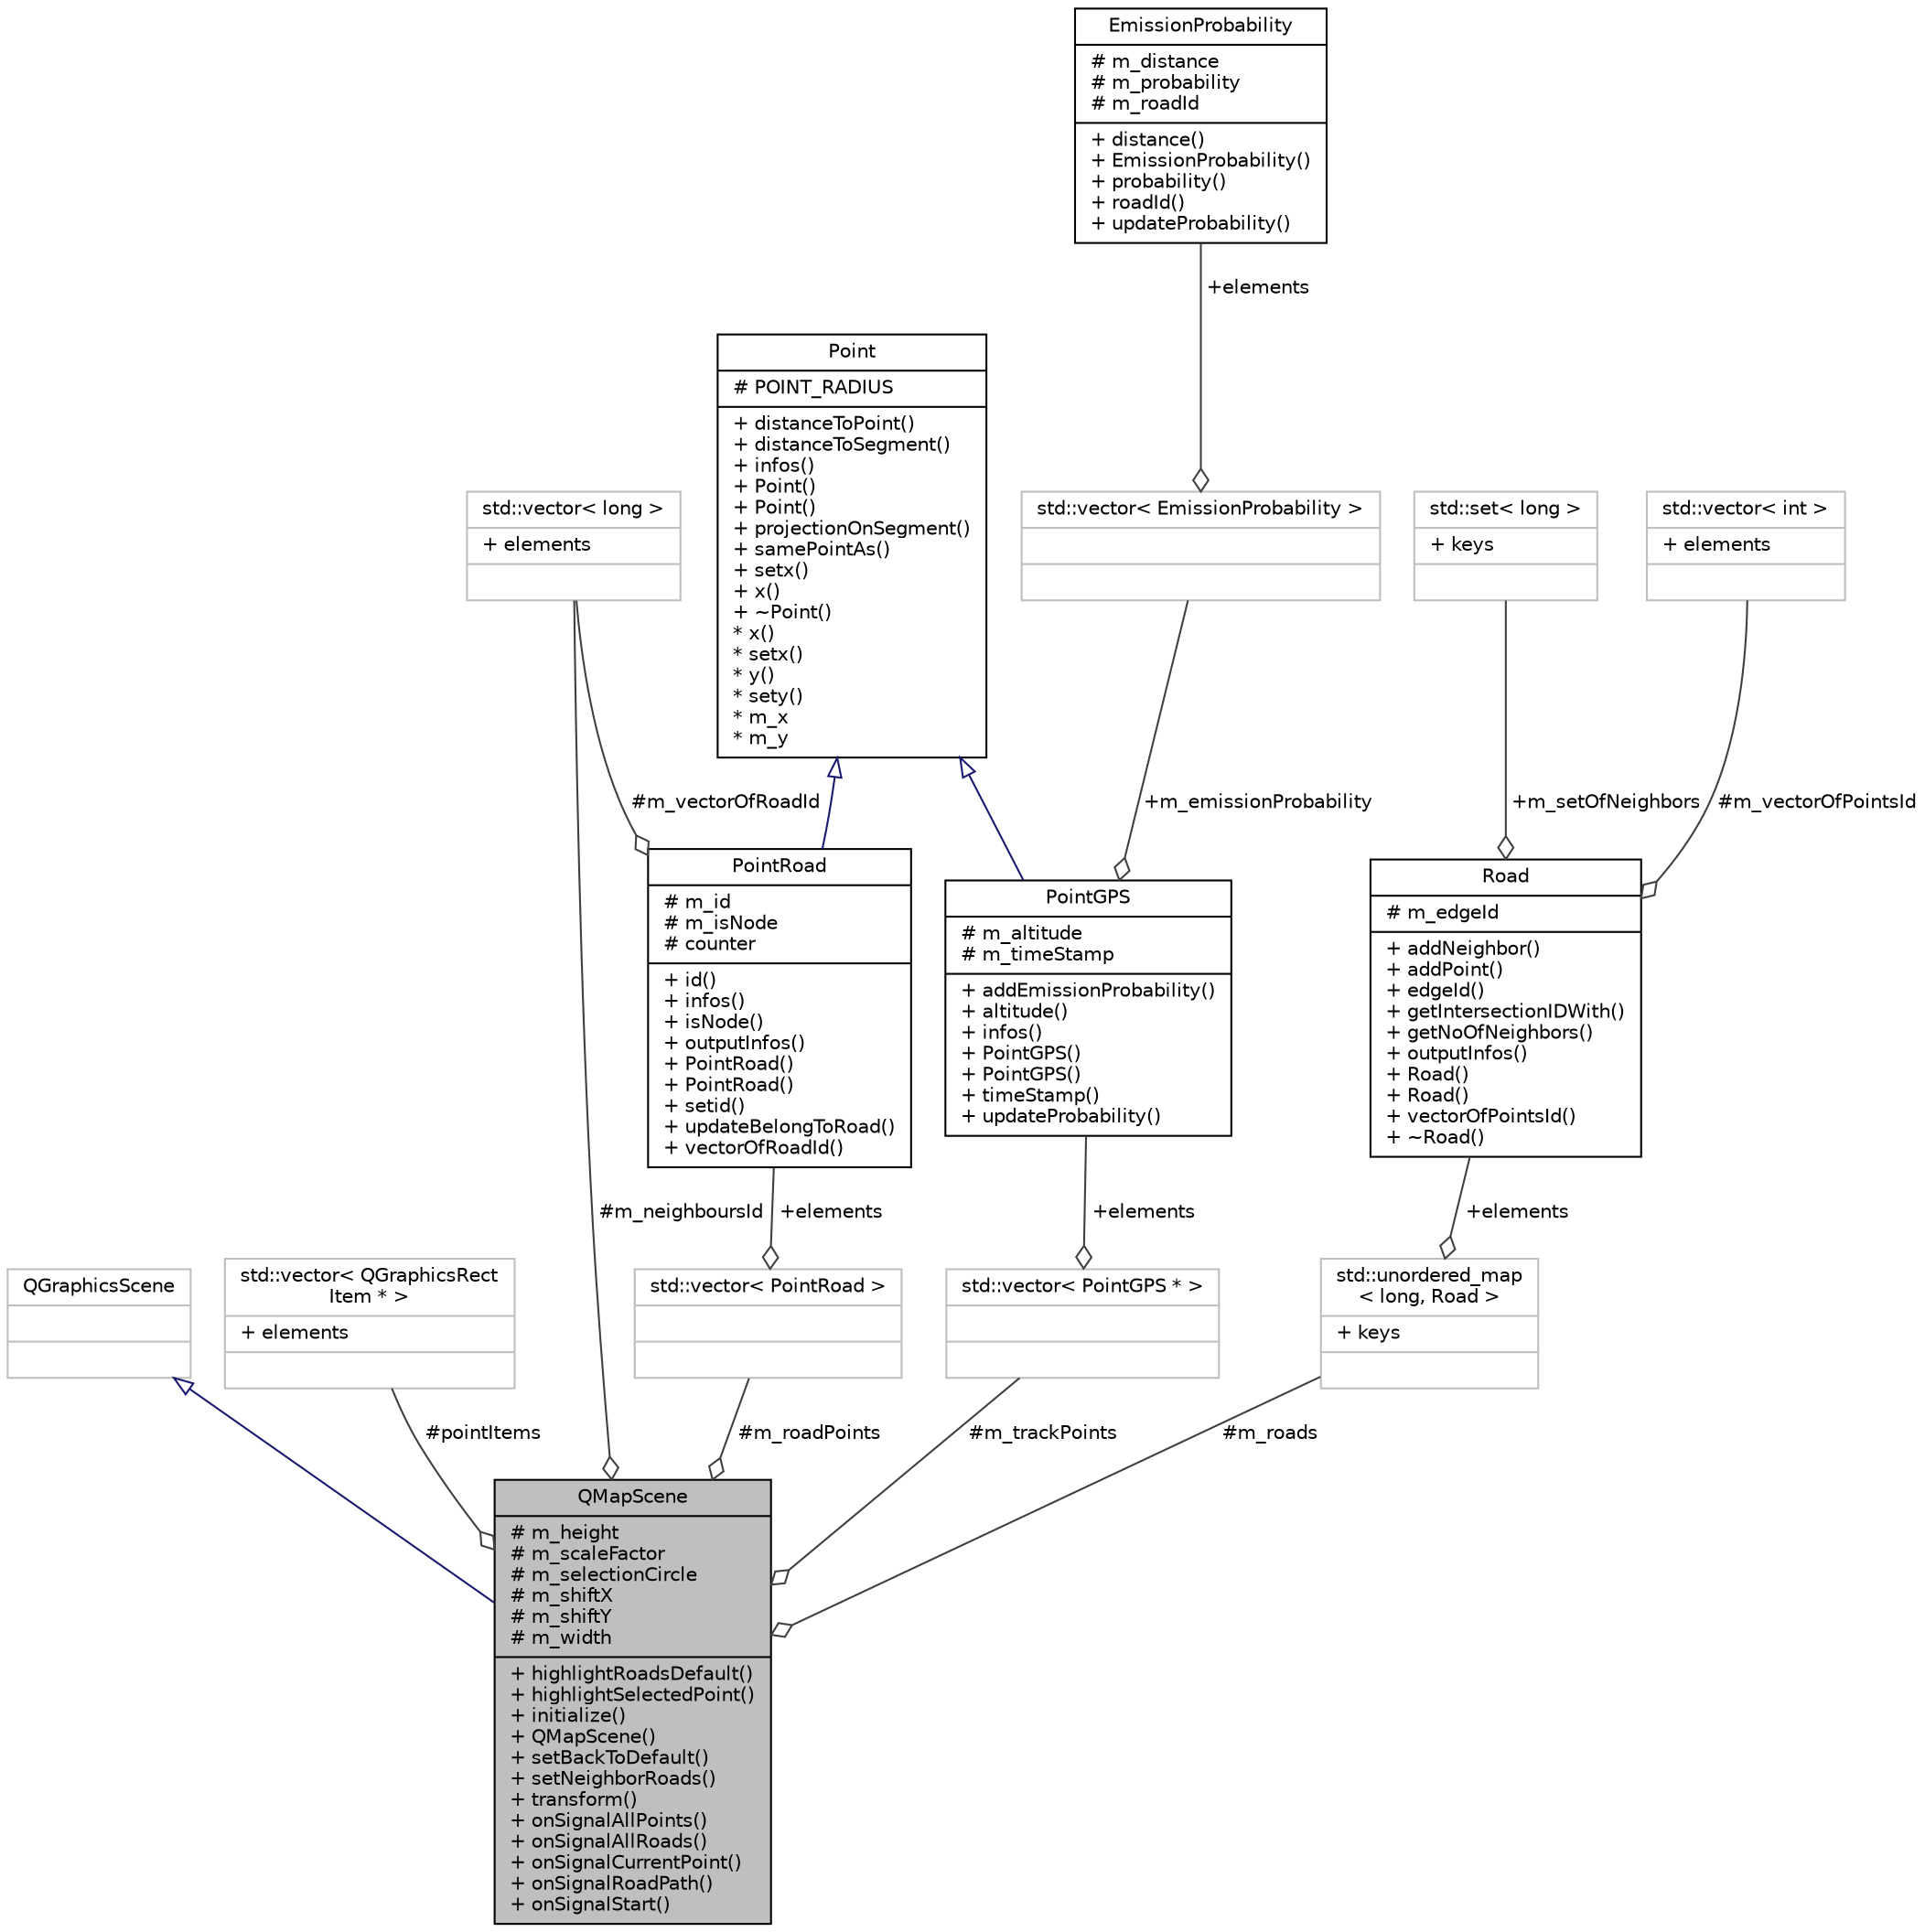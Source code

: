 digraph "QMapScene"
{
 // INTERACTIVE_SVG=YES
  bgcolor="transparent";
  edge [fontname="Helvetica",fontsize="10",labelfontname="Helvetica",labelfontsize="10"];
  node [fontname="Helvetica",fontsize="10",shape=record];
  Node1 [label="{QMapScene\n|# m_height\l# m_scaleFactor\l# m_selectionCircle\l# m_shiftX\l# m_shiftY\l# m_width\l|+ highlightRoadsDefault()\l+ highlightSelectedPoint()\l+ initialize()\l+ QMapScene()\l+ setBackToDefault()\l+ setNeighborRoads()\l+ transform()\l+ onSignalAllPoints()\l+ onSignalAllRoads()\l+ onSignalCurrentPoint()\l+ onSignalRoadPath()\l+ onSignalStart()\l}",height=0.2,width=0.4,color="black", fillcolor="grey75", style="filled", fontcolor="black"];
  Node2 -> Node1 [dir="back",color="midnightblue",fontsize="10",style="solid",arrowtail="onormal",fontname="Helvetica"];
  Node2 [label="{QGraphicsScene\n||}",height=0.2,width=0.4,color="grey75"];
  Node3 -> Node1 [color="grey25",fontsize="10",style="solid",label=" #pointItems" ,arrowhead="odiamond",fontname="Helvetica"];
  Node3 [label="{std::vector\< QGraphicsRect\lItem * \>\n|+ elements\l|}",height=0.2,width=0.4,color="grey75"];
  Node4 -> Node1 [color="grey25",fontsize="10",style="solid",label=" #m_neighboursId" ,arrowhead="odiamond",fontname="Helvetica"];
  Node4 [label="{std::vector\< long \>\n|+ elements\l|}",height=0.2,width=0.4,color="grey75"];
  Node5 -> Node1 [color="grey25",fontsize="10",style="solid",label=" #m_roadPoints" ,arrowhead="odiamond",fontname="Helvetica"];
  Node5 [label="{std::vector\< PointRoad \>\n||}",height=0.2,width=0.4,color="grey75"];
  Node6 -> Node5 [color="grey25",fontsize="10",style="solid",label=" +elements" ,arrowhead="odiamond",fontname="Helvetica"];
  Node6 [label="{PointRoad\n|# m_id\l# m_isNode\l# counter\l|+ id()\l+ infos()\l+ isNode()\l+ outputInfos()\l+ PointRoad()\l+ PointRoad()\l+ setid()\l+ updateBelongToRoad()\l+ vectorOfRoadId()\l}",height=0.2,width=0.4,color="black",URL="$class_point_road.html"];
  Node7 -> Node6 [dir="back",color="midnightblue",fontsize="10",style="solid",arrowtail="onormal",fontname="Helvetica"];
  Node7 [label="{Point\n|# POINT_RADIUS\l|+ distanceToPoint()\l+ distanceToSegment()\l+ infos()\l+ Point()\l+ Point()\l+ projectionOnSegment()\l+ samePointAs()\l+ setx()\l+ x()\l+ ~Point()\l* x()\l* setx()\l* y()\l* sety()\l* m_x\l* m_y\l}",height=0.2,width=0.4,color="black",URL="$class_point.html",tooltip="The Point class. "];
  Node4 -> Node6 [color="grey25",fontsize="10",style="solid",label=" #m_vectorOfRoadId" ,arrowhead="odiamond",fontname="Helvetica"];
  Node8 -> Node1 [color="grey25",fontsize="10",style="solid",label=" #m_trackPoints" ,arrowhead="odiamond",fontname="Helvetica"];
  Node8 [label="{std::vector\< PointGPS * \>\n||}",height=0.2,width=0.4,color="grey75"];
  Node9 -> Node8 [color="grey25",fontsize="10",style="solid",label=" +elements" ,arrowhead="odiamond",fontname="Helvetica"];
  Node9 [label="{PointGPS\n|# m_altitude\l# m_timeStamp\l|+ addEmissionProbability()\l+ altitude()\l+ infos()\l+ PointGPS()\l+ PointGPS()\l+ timeStamp()\l+ updateProbability()\l}",height=0.2,width=0.4,color="black",URL="$class_point_g_p_s.html"];
  Node7 -> Node9 [dir="back",color="midnightblue",fontsize="10",style="solid",arrowtail="onormal",fontname="Helvetica"];
  Node10 -> Node9 [color="grey25",fontsize="10",style="solid",label=" +m_emissionProbability" ,arrowhead="odiamond",fontname="Helvetica"];
  Node10 [label="{std::vector\< EmissionProbability \>\n||}",height=0.2,width=0.4,color="grey75"];
  Node11 -> Node10 [color="grey25",fontsize="10",style="solid",label=" +elements" ,arrowhead="odiamond",fontname="Helvetica"];
  Node11 [label="{EmissionProbability\n|# m_distance\l# m_probability\l# m_roadId\l|+ distance()\l+ EmissionProbability()\l+ probability()\l+ roadId()\l+ updateProbability()\l}",height=0.2,width=0.4,color="black",URL="$class_emission_probability.html"];
  Node12 -> Node1 [color="grey25",fontsize="10",style="solid",label=" #m_roads" ,arrowhead="odiamond",fontname="Helvetica"];
  Node12 [label="{std::unordered_map\l\< long, Road \>\n|+ keys\l|}",height=0.2,width=0.4,color="grey75"];
  Node13 -> Node12 [color="grey25",fontsize="10",style="solid",label=" +elements" ,arrowhead="odiamond",fontname="Helvetica"];
  Node13 [label="{Road\n|# m_edgeId\l|+ addNeighbor()\l+ addPoint()\l+ edgeId()\l+ getIntersectionIDWith()\l+ getNoOfNeighbors()\l+ outputInfos()\l+ Road()\l+ Road()\l+ vectorOfPointsId()\l+ ~Road()\l}",height=0.2,width=0.4,color="black",URL="$class_road.html",tooltip="Road is an element of a network. Road are strongly linked with Points. "];
  Node14 -> Node13 [color="grey25",fontsize="10",style="solid",label=" +m_setOfNeighbors" ,arrowhead="odiamond",fontname="Helvetica"];
  Node14 [label="{std::set\< long \>\n|+ keys\l|}",height=0.2,width=0.4,color="grey75"];
  Node15 -> Node13 [color="grey25",fontsize="10",style="solid",label=" #m_vectorOfPointsId" ,arrowhead="odiamond",fontname="Helvetica"];
  Node15 [label="{std::vector\< int \>\n|+ elements\l|}",height=0.2,width=0.4,color="grey75"];
}
